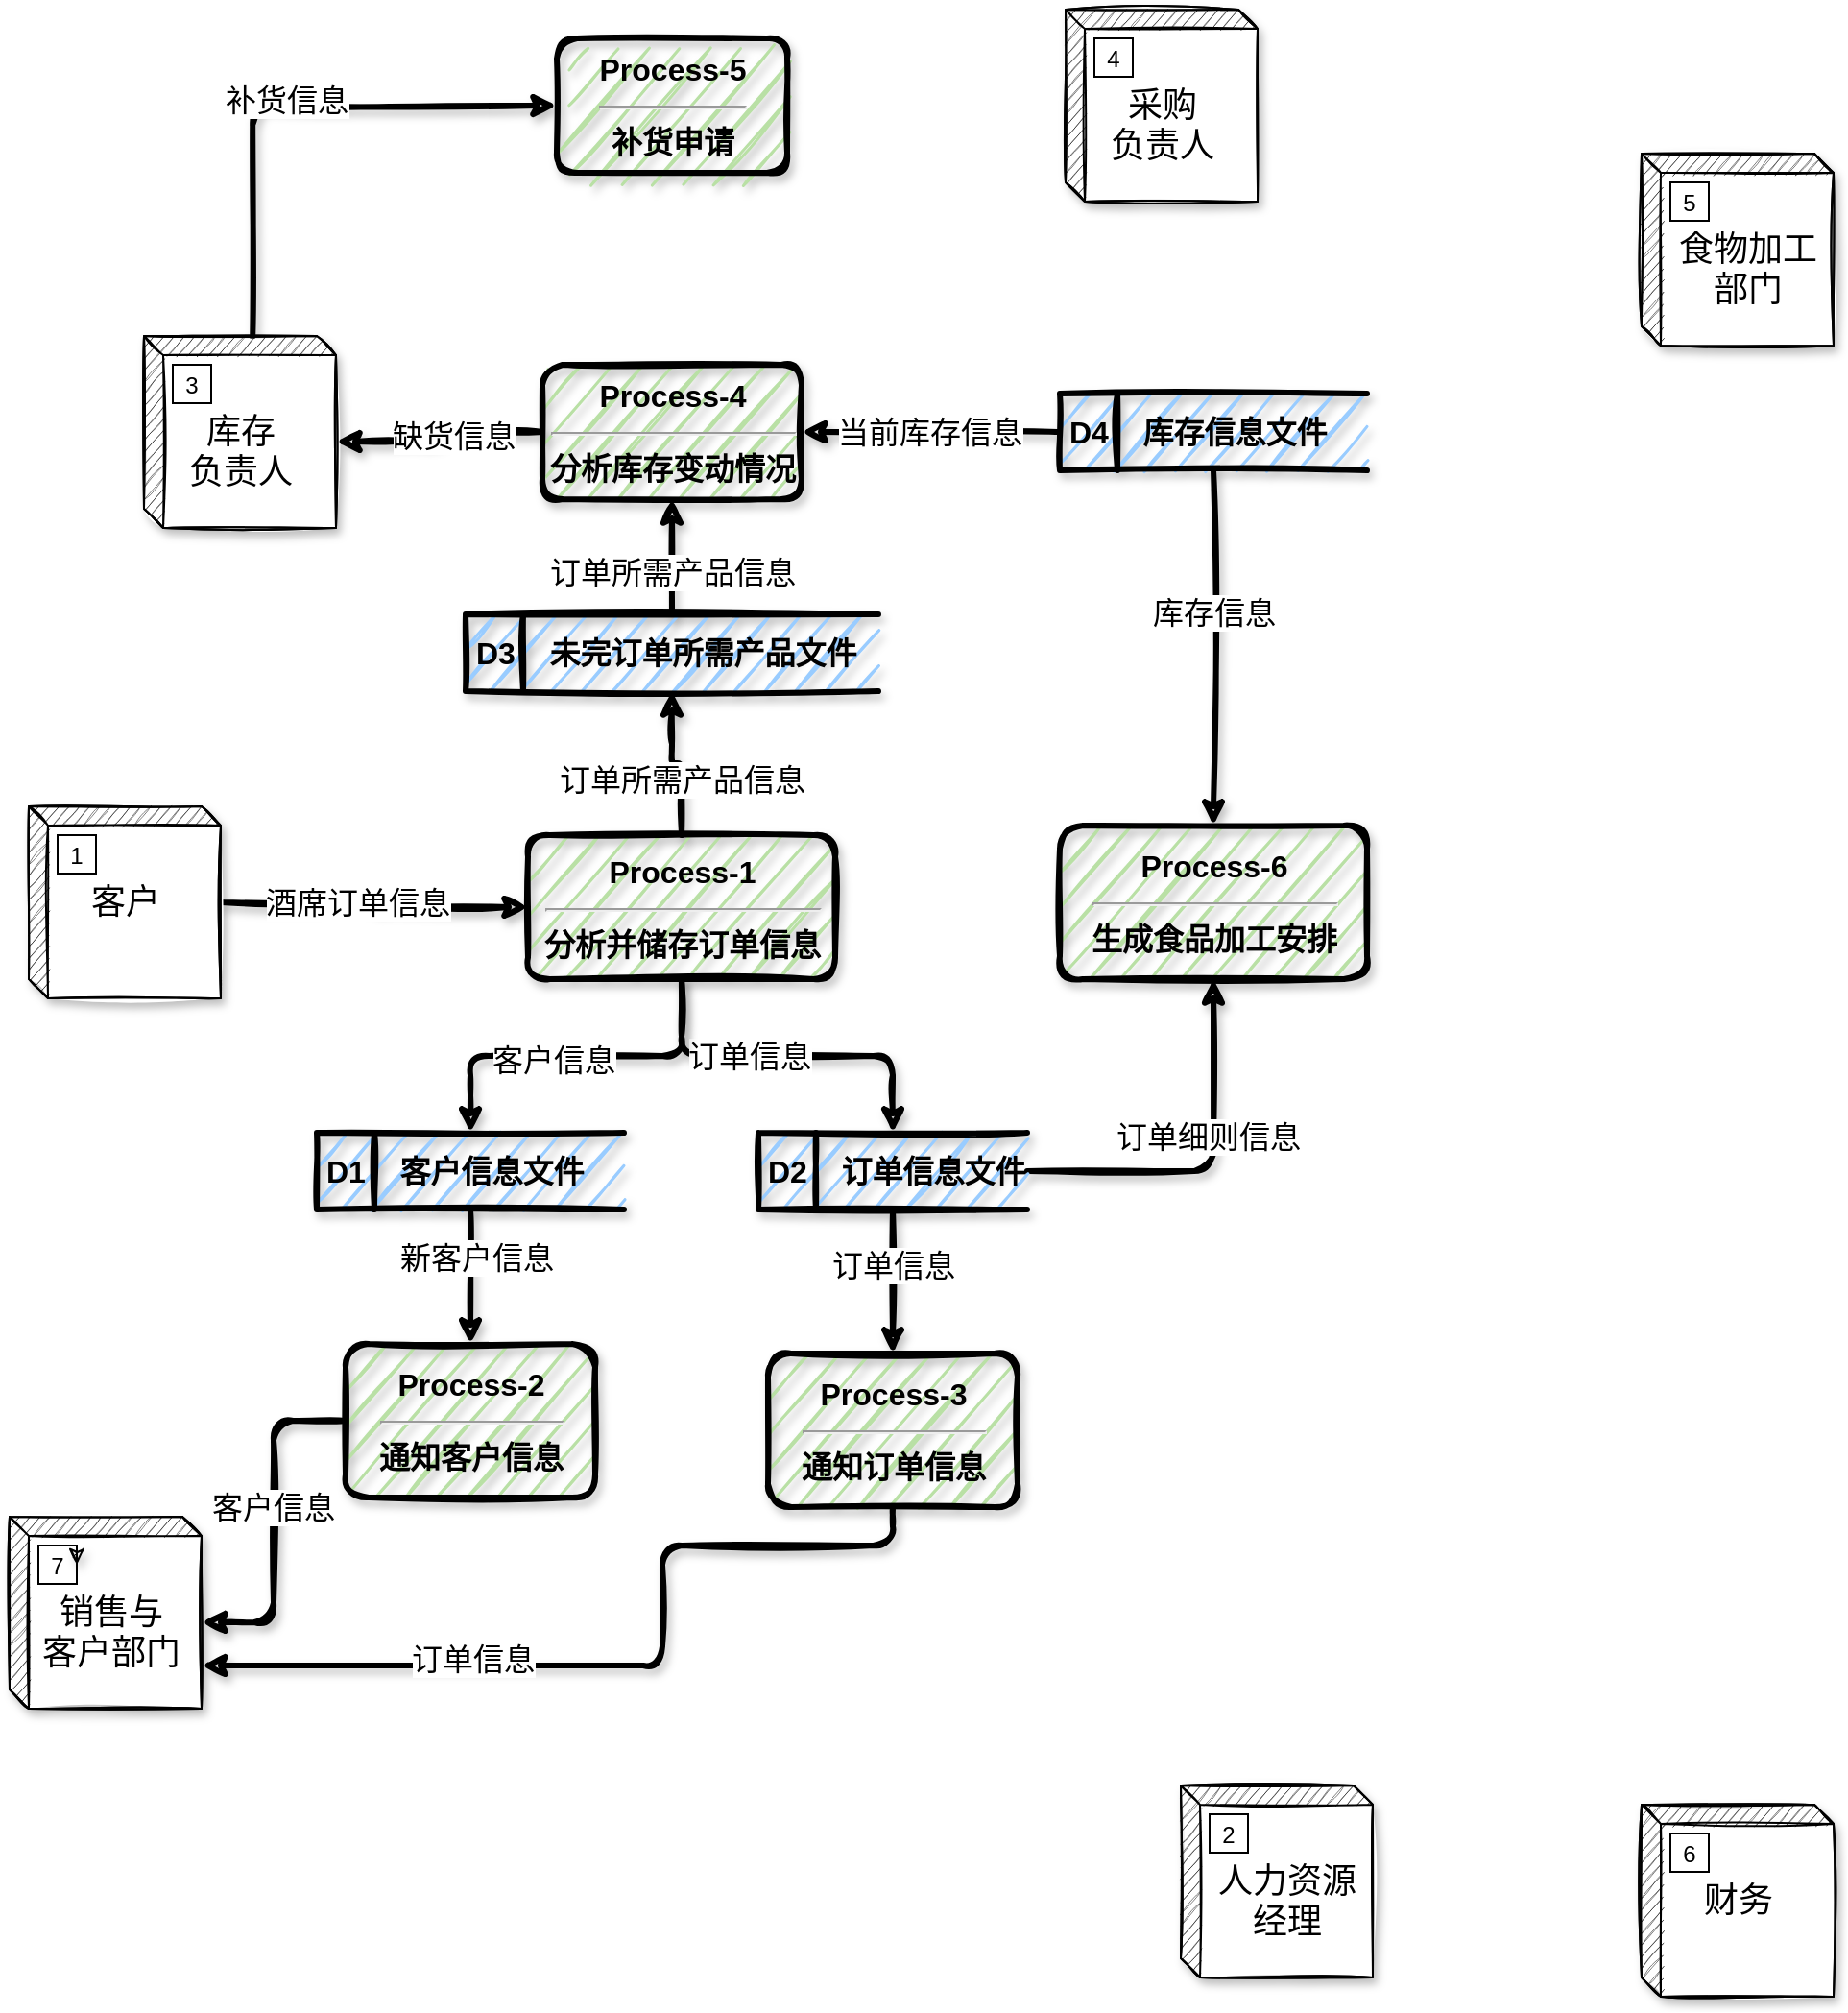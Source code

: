 <mxfile version="14.5.8" type="github">
  <diagram id="C5RBs43oDa-KdzZeNtuy" name="Page-1">
    <mxGraphModel dx="1992" dy="1814" grid="1" gridSize="10" guides="1" tooltips="1" connect="1" arrows="1" fold="1" page="1" pageScale="1" pageWidth="827" pageHeight="1169" math="0" shadow="0">
      <root>
        <mxCell id="WIyWlLk6GJQsqaUBKTNV-0" />
        <mxCell id="WIyWlLk6GJQsqaUBKTNV-1" parent="WIyWlLk6GJQsqaUBKTNV-0" />
        <mxCell id="mS8Wi9VP1vNNWBXcDTI1-18" style="edgeStyle=orthogonalEdgeStyle;rounded=1;orthogonalLoop=1;jettySize=auto;html=1;entryX=0;entryY=0.5;entryDx=0;entryDy=0;sketch=1;shadow=1;strokeWidth=3;" parent="WIyWlLk6GJQsqaUBKTNV-1" source="mS8Wi9VP1vNNWBXcDTI1-2" target="mS8Wi9VP1vNNWBXcDTI1-17" edge="1">
          <mxGeometry relative="1" as="geometry" />
        </mxCell>
        <mxCell id="mS8Wi9VP1vNNWBXcDTI1-19" value="&lt;font style=&quot;font-size: 16px&quot;&gt;酒席订单信息&lt;/font&gt;" style="edgeLabel;html=1;align=center;verticalAlign=middle;resizable=0;points=[];" parent="mS8Wi9VP1vNNWBXcDTI1-18" vertex="1" connectable="0">
          <mxGeometry x="-0.26" y="-1" relative="1" as="geometry">
            <mxPoint x="11" y="-1" as="offset" />
          </mxGeometry>
        </mxCell>
        <mxCell id="mS8Wi9VP1vNNWBXcDTI1-2" value="&lt;p&gt;&lt;span style=&quot;font-size: 18px ; font-family: &amp;#34;comic sans ms&amp;#34;&quot;&gt;客户&lt;/span&gt;&lt;br&gt;&lt;/p&gt;" style="html=1;dashed=0;whitespace=wrap;shape=mxgraph.dfd.externalEntity;sketch=1;shadow=1;" parent="WIyWlLk6GJQsqaUBKTNV-1" vertex="1">
          <mxGeometry x="-60" y="40" width="100" height="100" as="geometry" />
        </mxCell>
        <mxCell id="mS8Wi9VP1vNNWBXcDTI1-3" value="1" style="autosize=1;part=1;resizable=0;strokeColor=inherit;fillColor=inherit;gradientColor=inherit;" parent="mS8Wi9VP1vNNWBXcDTI1-2" vertex="1">
          <mxGeometry width="20" height="20" relative="1" as="geometry">
            <mxPoint x="15" y="15" as="offset" />
          </mxGeometry>
        </mxCell>
        <mxCell id="mS8Wi9VP1vNNWBXcDTI1-56" style="edgeStyle=orthogonalEdgeStyle;sketch=1;orthogonalLoop=1;jettySize=auto;html=1;entryX=0;entryY=0.5;entryDx=0;entryDy=0;shadow=1;strokeWidth=3;exitX=0.566;exitY=0.006;exitDx=0;exitDy=0;exitPerimeter=0;" parent="WIyWlLk6GJQsqaUBKTNV-1" source="mS8Wi9VP1vNNWBXcDTI1-4" target="mS8Wi9VP1vNNWBXcDTI1-55" edge="1">
          <mxGeometry relative="1" as="geometry" />
        </mxCell>
        <mxCell id="mS8Wi9VP1vNNWBXcDTI1-57" value="&lt;font style=&quot;font-size: 16px&quot;&gt;补货信息&lt;/font&gt;" style="edgeLabel;html=1;align=center;verticalAlign=middle;resizable=0;points=[];" parent="mS8Wi9VP1vNNWBXcDTI1-56" vertex="1" connectable="0">
          <mxGeometry x="-0.014" y="3" relative="1" as="geometry">
            <mxPoint as="offset" />
          </mxGeometry>
        </mxCell>
        <mxCell id="mS8Wi9VP1vNNWBXcDTI1-4" value="&lt;font style=&quot;font-size: 18px&quot;&gt;&lt;br&gt;库存&lt;br&gt;负责人&lt;/font&gt;" style="html=1;dashed=0;whitespace=wrap;shape=mxgraph.dfd.externalEntity;sketch=1;shadow=1;" parent="WIyWlLk6GJQsqaUBKTNV-1" vertex="1">
          <mxGeometry y="-205" width="100" height="100" as="geometry" />
        </mxCell>
        <mxCell id="mS8Wi9VP1vNNWBXcDTI1-5" value="3" style="autosize=1;part=1;resizable=0;strokeColor=inherit;fillColor=inherit;gradientColor=inherit;" parent="mS8Wi9VP1vNNWBXcDTI1-4" vertex="1">
          <mxGeometry width="20" height="20" relative="1" as="geometry">
            <mxPoint x="15" y="15" as="offset" />
          </mxGeometry>
        </mxCell>
        <mxCell id="mS8Wi9VP1vNNWBXcDTI1-6" value="&lt;font style=&quot;font-size: 18px&quot;&gt;&lt;br&gt;采购&lt;br&gt;负责人&lt;/font&gt;" style="html=1;dashed=0;whitespace=wrap;shape=mxgraph.dfd.externalEntity;sketch=1;shadow=1;" parent="WIyWlLk6GJQsqaUBKTNV-1" vertex="1">
          <mxGeometry x="480" y="-375" width="100" height="100" as="geometry" />
        </mxCell>
        <mxCell id="mS8Wi9VP1vNNWBXcDTI1-7" value="4" style="autosize=1;part=1;resizable=0;strokeColor=inherit;fillColor=inherit;gradientColor=inherit;" parent="mS8Wi9VP1vNNWBXcDTI1-6" vertex="1">
          <mxGeometry width="20" height="20" relative="1" as="geometry">
            <mxPoint x="15" y="15" as="offset" />
          </mxGeometry>
        </mxCell>
        <mxCell id="mS8Wi9VP1vNNWBXcDTI1-8" value="&lt;font style=&quot;font-size: 18px&quot;&gt;&lt;br&gt;&amp;nbsp; 食物加工&lt;br&gt;&amp;nbsp; 部门&lt;/font&gt;" style="html=1;dashed=0;whitespace=wrap;shape=mxgraph.dfd.externalEntity;sketch=1;shadow=1;" parent="WIyWlLk6GJQsqaUBKTNV-1" vertex="1">
          <mxGeometry x="780" y="-300" width="100" height="100" as="geometry" />
        </mxCell>
        <mxCell id="mS8Wi9VP1vNNWBXcDTI1-9" value="5" style="autosize=1;part=1;resizable=0;strokeColor=inherit;fillColor=inherit;gradientColor=inherit;" parent="mS8Wi9VP1vNNWBXcDTI1-8" vertex="1">
          <mxGeometry width="20" height="20" relative="1" as="geometry">
            <mxPoint x="15" y="15" as="offset" />
          </mxGeometry>
        </mxCell>
        <mxCell id="mS8Wi9VP1vNNWBXcDTI1-10" value="&lt;font style=&quot;font-size: 18px&quot;&gt;财务&lt;/font&gt;" style="html=1;dashed=0;whitespace=wrap;shape=mxgraph.dfd.externalEntity;fontSize=14;shadow=1;sketch=1;" parent="WIyWlLk6GJQsqaUBKTNV-1" vertex="1">
          <mxGeometry x="780" y="560" width="100" height="100" as="geometry" />
        </mxCell>
        <mxCell id="mS8Wi9VP1vNNWBXcDTI1-11" value="6" style="autosize=1;part=1;resizable=0;strokeColor=inherit;fillColor=inherit;gradientColor=inherit;" parent="mS8Wi9VP1vNNWBXcDTI1-10" vertex="1">
          <mxGeometry width="20" height="20" relative="1" as="geometry">
            <mxPoint x="15" y="15" as="offset" />
          </mxGeometry>
        </mxCell>
        <mxCell id="mS8Wi9VP1vNNWBXcDTI1-12" value="&lt;font style=&quot;font-size: 18px&quot;&gt;&lt;br&gt;&amp;nbsp; 人力资源&lt;br&gt;&amp;nbsp; 经理&lt;/font&gt;" style="html=1;dashed=0;whitespace=wrap;shape=mxgraph.dfd.externalEntity;sketch=1;shadow=1;" parent="WIyWlLk6GJQsqaUBKTNV-1" vertex="1">
          <mxGeometry x="540" y="550" width="100" height="100" as="geometry" />
        </mxCell>
        <mxCell id="mS8Wi9VP1vNNWBXcDTI1-13" value="2" style="autosize=1;part=1;resizable=0;strokeColor=inherit;fillColor=inherit;gradientColor=inherit;" parent="mS8Wi9VP1vNNWBXcDTI1-12" vertex="1">
          <mxGeometry width="20" height="20" relative="1" as="geometry">
            <mxPoint x="15" y="15" as="offset" />
          </mxGeometry>
        </mxCell>
        <mxCell id="mS8Wi9VP1vNNWBXcDTI1-14" value="&lt;font style=&quot;font-size: 18px&quot;&gt;&lt;br&gt;&amp;nbsp;销售与&lt;br&gt;&amp;nbsp;客户部门&lt;/font&gt;" style="html=1;dashed=0;whitespace=wrap;shape=mxgraph.dfd.externalEntity;shadow=1;sketch=1;fontSize=14;" parent="WIyWlLk6GJQsqaUBKTNV-1" vertex="1">
          <mxGeometry x="-70" y="410" width="100" height="100" as="geometry" />
        </mxCell>
        <mxCell id="mS8Wi9VP1vNNWBXcDTI1-15" value="7" style="autosize=1;part=1;resizable=0;strokeColor=inherit;fillColor=inherit;gradientColor=inherit;" parent="mS8Wi9VP1vNNWBXcDTI1-14" vertex="1">
          <mxGeometry width="20" height="20" relative="1" as="geometry">
            <mxPoint x="15" y="15" as="offset" />
          </mxGeometry>
        </mxCell>
        <mxCell id="mS8Wi9VP1vNNWBXcDTI1-16" style="edgeStyle=orthogonalEdgeStyle;rounded=0;sketch=1;orthogonalLoop=1;jettySize=auto;html=1;exitX=1;exitY=0.25;exitDx=0;exitDy=0;entryX=1;entryY=0.5;entryDx=0;entryDy=0;shadow=1;fontSize=14;" parent="mS8Wi9VP1vNNWBXcDTI1-14" source="mS8Wi9VP1vNNWBXcDTI1-15" target="mS8Wi9VP1vNNWBXcDTI1-15" edge="1">
          <mxGeometry relative="1" as="geometry" />
        </mxCell>
        <mxCell id="mS8Wi9VP1vNNWBXcDTI1-22" style="edgeStyle=orthogonalEdgeStyle;sketch=1;orthogonalLoop=1;jettySize=auto;html=1;shadow=1;strokeWidth=3;" parent="WIyWlLk6GJQsqaUBKTNV-1" source="mS8Wi9VP1vNNWBXcDTI1-17" target="mS8Wi9VP1vNNWBXcDTI1-21" edge="1">
          <mxGeometry relative="1" as="geometry" />
        </mxCell>
        <mxCell id="mS8Wi9VP1vNNWBXcDTI1-23" value="&lt;font style=&quot;font-size: 16px&quot;&gt;订单信息&lt;/font&gt;" style="edgeLabel;html=1;align=center;verticalAlign=middle;resizable=0;points=[];" parent="mS8Wi9VP1vNNWBXcDTI1-22" vertex="1" connectable="0">
          <mxGeometry x="-0.21" relative="1" as="geometry">
            <mxPoint as="offset" />
          </mxGeometry>
        </mxCell>
        <mxCell id="mS8Wi9VP1vNNWBXcDTI1-25" style="edgeStyle=orthogonalEdgeStyle;sketch=1;orthogonalLoop=1;jettySize=auto;html=1;shadow=1;strokeWidth=3;" parent="WIyWlLk6GJQsqaUBKTNV-1" source="mS8Wi9VP1vNNWBXcDTI1-17" target="mS8Wi9VP1vNNWBXcDTI1-24" edge="1">
          <mxGeometry relative="1" as="geometry" />
        </mxCell>
        <mxCell id="mS8Wi9VP1vNNWBXcDTI1-26" value="&lt;font style=&quot;font-size: 16px&quot;&gt;客户信息&lt;/font&gt;" style="edgeLabel;html=1;align=center;verticalAlign=middle;resizable=0;points=[];" parent="mS8Wi9VP1vNNWBXcDTI1-25" vertex="1" connectable="0">
          <mxGeometry x="0.133" y="2" relative="1" as="geometry">
            <mxPoint as="offset" />
          </mxGeometry>
        </mxCell>
        <mxCell id="mS8Wi9VP1vNNWBXcDTI1-43" style="edgeStyle=orthogonalEdgeStyle;sketch=1;orthogonalLoop=1;jettySize=auto;html=1;shadow=1;strokeWidth=3;" parent="WIyWlLk6GJQsqaUBKTNV-1" source="mS8Wi9VP1vNNWBXcDTI1-17" target="mS8Wi9VP1vNNWBXcDTI1-41" edge="1">
          <mxGeometry relative="1" as="geometry" />
        </mxCell>
        <mxCell id="mS8Wi9VP1vNNWBXcDTI1-44" value="&lt;font style=&quot;font-size: 16px&quot;&gt;订单所需产品信息&lt;/font&gt;" style="edgeLabel;html=1;align=center;verticalAlign=middle;resizable=0;points=[];" parent="mS8Wi9VP1vNNWBXcDTI1-43" vertex="1" connectable="0">
          <mxGeometry x="-0.277" relative="1" as="geometry">
            <mxPoint as="offset" />
          </mxGeometry>
        </mxCell>
        <mxCell id="mS8Wi9VP1vNNWBXcDTI1-17" value="&lt;div style=&quot;font-size: 16px&quot;&gt;&lt;b&gt;&lt;font style=&quot;font-size: 16px&quot;&gt;Process-1&lt;/font&gt;&lt;/b&gt;&lt;/div&gt;&lt;hr style=&quot;font-size: 16px&quot;&gt;&lt;b style=&quot;font-size: 16px&quot;&gt;&lt;font style=&quot;font-size: 16px&quot;&gt;分析并储存订单信息&lt;/font&gt;&lt;/b&gt;" style="html=1;dashed=0;whitespace=wrap;rounded=1;shadow=1;sketch=1;strokeColor=#000000;strokeWidth=3;fillColor=#B9E0A5;overflow=visible;" parent="WIyWlLk6GJQsqaUBKTNV-1" vertex="1">
          <mxGeometry x="200" y="55" width="160" height="75" as="geometry" />
        </mxCell>
        <mxCell id="mS8Wi9VP1vNNWBXcDTI1-35" style="edgeStyle=orthogonalEdgeStyle;sketch=1;orthogonalLoop=1;jettySize=auto;html=1;entryX=0.5;entryY=0;entryDx=0;entryDy=0;shadow=1;strokeWidth=3;" parent="WIyWlLk6GJQsqaUBKTNV-1" source="mS8Wi9VP1vNNWBXcDTI1-21" target="mS8Wi9VP1vNNWBXcDTI1-34" edge="1">
          <mxGeometry relative="1" as="geometry" />
        </mxCell>
        <mxCell id="mS8Wi9VP1vNNWBXcDTI1-36" value="&lt;font style=&quot;font-size: 16px&quot;&gt;订单信息&lt;/font&gt;" style="edgeLabel;html=1;align=center;verticalAlign=middle;resizable=0;points=[];" parent="mS8Wi9VP1vNNWBXcDTI1-35" vertex="1" connectable="0">
          <mxGeometry x="-0.242" relative="1" as="geometry">
            <mxPoint as="offset" />
          </mxGeometry>
        </mxCell>
        <mxCell id="mS8Wi9VP1vNNWBXcDTI1-61" style="edgeStyle=orthogonalEdgeStyle;sketch=1;orthogonalLoop=1;jettySize=auto;html=1;entryX=0.5;entryY=1;entryDx=0;entryDy=0;shadow=1;strokeWidth=3;exitX=1;exitY=0.5;exitDx=0;exitDy=0;" parent="WIyWlLk6GJQsqaUBKTNV-1" source="mS8Wi9VP1vNNWBXcDTI1-21" target="mS8Wi9VP1vNNWBXcDTI1-58" edge="1">
          <mxGeometry relative="1" as="geometry" />
        </mxCell>
        <mxCell id="mS8Wi9VP1vNNWBXcDTI1-62" value="&lt;font style=&quot;font-size: 16px&quot;&gt;订单细则信息&lt;/font&gt;" style="edgeLabel;html=1;align=center;verticalAlign=middle;resizable=0;points=[];" parent="mS8Wi9VP1vNNWBXcDTI1-61" vertex="1" connectable="0">
          <mxGeometry x="0.172" y="3" relative="1" as="geometry">
            <mxPoint as="offset" />
          </mxGeometry>
        </mxCell>
        <mxCell id="mS8Wi9VP1vNNWBXcDTI1-21" value="&lt;font size=&quot;1&quot;&gt;&lt;b style=&quot;font-size: 16px&quot;&gt;D2&amp;nbsp; &amp;nbsp; 订单信息文件&lt;/b&gt;&lt;/font&gt;" style="html=1;dashed=0;whitespace=wrap;shape=mxgraph.dfd.dataStoreID;align=left;spacingLeft=3;points=[[0,0],[0.5,0],[1,0],[0,0.5],[1,0.5],[0,1],[0.5,1],[1,1]];rounded=1;shadow=1;sketch=1;strokeWidth=3;fillColor=#99CCFF;" parent="WIyWlLk6GJQsqaUBKTNV-1" vertex="1">
          <mxGeometry x="320" y="210" width="140" height="40" as="geometry" />
        </mxCell>
        <mxCell id="mS8Wi9VP1vNNWBXcDTI1-28" style="edgeStyle=orthogonalEdgeStyle;sketch=1;orthogonalLoop=1;jettySize=auto;html=1;entryX=0.5;entryY=0;entryDx=0;entryDy=0;shadow=1;strokeWidth=3;" parent="WIyWlLk6GJQsqaUBKTNV-1" source="mS8Wi9VP1vNNWBXcDTI1-24" target="mS8Wi9VP1vNNWBXcDTI1-27" edge="1">
          <mxGeometry relative="1" as="geometry" />
        </mxCell>
        <mxCell id="mS8Wi9VP1vNNWBXcDTI1-29" value="&lt;font style=&quot;font-size: 16px&quot;&gt;新客户信息&lt;/font&gt;" style="edgeLabel;html=1;align=center;verticalAlign=middle;resizable=0;points=[];" parent="mS8Wi9VP1vNNWBXcDTI1-28" vertex="1" connectable="0">
          <mxGeometry x="-0.293" y="3" relative="1" as="geometry">
            <mxPoint as="offset" />
          </mxGeometry>
        </mxCell>
        <mxCell id="mS8Wi9VP1vNNWBXcDTI1-24" value="&lt;b&gt;&lt;font style=&quot;font-size: 16px&quot;&gt;D1&amp;nbsp; &amp;nbsp; 客户信息文件&lt;/font&gt;&lt;/b&gt;" style="html=1;dashed=0;whitespace=wrap;shape=mxgraph.dfd.dataStoreID;align=left;spacingLeft=3;points=[[0,0],[0.5,0],[1,0],[0,0.5],[1,0.5],[0,1],[0.5,1],[1,1]];rounded=1;shadow=1;sketch=1;strokeWidth=3;fillColor=#99CCFF;" parent="WIyWlLk6GJQsqaUBKTNV-1" vertex="1">
          <mxGeometry x="90" y="210" width="160" height="40" as="geometry" />
        </mxCell>
        <mxCell id="mS8Wi9VP1vNNWBXcDTI1-30" style="edgeStyle=orthogonalEdgeStyle;sketch=1;orthogonalLoop=1;jettySize=auto;html=1;entryX=0;entryY=0;entryDx=100;entryDy=55;entryPerimeter=0;shadow=1;strokeWidth=3;" parent="WIyWlLk6GJQsqaUBKTNV-1" source="mS8Wi9VP1vNNWBXcDTI1-27" target="mS8Wi9VP1vNNWBXcDTI1-14" edge="1">
          <mxGeometry relative="1" as="geometry" />
        </mxCell>
        <mxCell id="mS8Wi9VP1vNNWBXcDTI1-31" value="&lt;font style=&quot;font-size: 16px&quot;&gt;客户信息&lt;/font&gt;" style="edgeLabel;html=1;align=center;verticalAlign=middle;resizable=0;points=[];" parent="mS8Wi9VP1vNNWBXcDTI1-30" vertex="1" connectable="0">
          <mxGeometry x="0.31" y="-1" relative="1" as="geometry">
            <mxPoint y="-36" as="offset" />
          </mxGeometry>
        </mxCell>
        <mxCell id="mS8Wi9VP1vNNWBXcDTI1-27" value="&lt;b style=&quot;font-size: 16px&quot;&gt;&lt;font style=&quot;font-size: 16px&quot;&gt;Process-2&lt;/font&gt;&lt;/b&gt;&lt;hr style=&quot;font-size: 16px&quot;&gt;&lt;b style=&quot;font-size: 16px&quot;&gt;&lt;font style=&quot;font-size: 16px&quot;&gt;通知客户信息&lt;/font&gt;&lt;/b&gt;" style="html=1;dashed=0;whitespace=wrap;rounded=1;shadow=1;sketch=1;strokeWidth=3;fillColor=#B9E0A5;align=center;" parent="WIyWlLk6GJQsqaUBKTNV-1" vertex="1">
          <mxGeometry x="105" y="320" width="130" height="80" as="geometry" />
        </mxCell>
        <mxCell id="mS8Wi9VP1vNNWBXcDTI1-37" style="edgeStyle=orthogonalEdgeStyle;sketch=1;orthogonalLoop=1;jettySize=auto;html=1;entryX=0;entryY=0;entryDx=100;entryDy=77.5;entryPerimeter=0;shadow=1;strokeWidth=3;" parent="WIyWlLk6GJQsqaUBKTNV-1" source="mS8Wi9VP1vNNWBXcDTI1-34" target="mS8Wi9VP1vNNWBXcDTI1-14" edge="1">
          <mxGeometry relative="1" as="geometry">
            <Array as="points">
              <mxPoint x="390" y="425" />
              <mxPoint x="270" y="425" />
              <mxPoint x="270" y="488" />
            </Array>
          </mxGeometry>
        </mxCell>
        <mxCell id="mS8Wi9VP1vNNWBXcDTI1-38" value="&lt;font style=&quot;font-size: 16px&quot;&gt;订单信息&lt;/font&gt;" style="edgeLabel;html=1;align=center;verticalAlign=middle;resizable=0;points=[];" parent="mS8Wi9VP1vNNWBXcDTI1-37" vertex="1" connectable="0">
          <mxGeometry x="0.364" y="-4" relative="1" as="geometry">
            <mxPoint as="offset" />
          </mxGeometry>
        </mxCell>
        <mxCell id="mS8Wi9VP1vNNWBXcDTI1-34" value="&lt;div style=&quot;font-size: 16px&quot;&gt;&lt;b&gt;&lt;font style=&quot;font-size: 16px&quot;&gt;Process-3&lt;/font&gt;&lt;/b&gt;&lt;/div&gt;&lt;hr style=&quot;font-size: 16px&quot;&gt;&lt;b style=&quot;font-size: 16px&quot;&gt;&lt;font style=&quot;font-size: 16px&quot;&gt;通知订单信息&lt;/font&gt;&lt;/b&gt;" style="html=1;dashed=0;whitespace=wrap;rounded=1;shadow=1;sketch=1;strokeWidth=3;fillColor=#B9E0A5;align=center;" parent="WIyWlLk6GJQsqaUBKTNV-1" vertex="1">
          <mxGeometry x="325" y="325" width="130" height="80" as="geometry" />
        </mxCell>
        <mxCell id="mS8Wi9VP1vNNWBXcDTI1-46" style="edgeStyle=orthogonalEdgeStyle;sketch=1;orthogonalLoop=1;jettySize=auto;html=1;entryX=0.5;entryY=1;entryDx=0;entryDy=0;shadow=1;strokeWidth=3;" parent="WIyWlLk6GJQsqaUBKTNV-1" source="mS8Wi9VP1vNNWBXcDTI1-41" target="mS8Wi9VP1vNNWBXcDTI1-45" edge="1">
          <mxGeometry relative="1" as="geometry" />
        </mxCell>
        <mxCell id="mS8Wi9VP1vNNWBXcDTI1-54" value="&lt;font style=&quot;font-size: 16px&quot;&gt;订单所需产品信息&lt;/font&gt;" style="edgeLabel;html=1;align=center;verticalAlign=middle;resizable=0;points=[];" parent="mS8Wi9VP1vNNWBXcDTI1-46" vertex="1" connectable="0">
          <mxGeometry x="-0.272" relative="1" as="geometry">
            <mxPoint as="offset" />
          </mxGeometry>
        </mxCell>
        <mxCell id="mS8Wi9VP1vNNWBXcDTI1-41" value="&lt;b&gt;&lt;font style=&quot;font-size: 16px&quot;&gt;D3&amp;nbsp; &amp;nbsp; 未完订单所需产品文件&lt;/font&gt;&lt;/b&gt;" style="html=1;dashed=0;whitespace=wrap;shape=mxgraph.dfd.dataStoreID;align=left;spacingLeft=3;points=[[0,0],[0.5,0],[1,0],[0,0.5],[1,0.5],[0,1],[0.5,1],[1,1]];rounded=1;shadow=1;sketch=1;strokeWidth=3;fillColor=#99CCFF;" parent="WIyWlLk6GJQsqaUBKTNV-1" vertex="1">
          <mxGeometry x="167.5" y="-60" width="215" height="40" as="geometry" />
        </mxCell>
        <mxCell id="mS8Wi9VP1vNNWBXcDTI1-52" style="edgeStyle=orthogonalEdgeStyle;sketch=1;orthogonalLoop=1;jettySize=auto;html=1;entryX=0;entryY=0;entryDx=100;entryDy=55;entryPerimeter=0;shadow=1;strokeWidth=3;" parent="WIyWlLk6GJQsqaUBKTNV-1" source="mS8Wi9VP1vNNWBXcDTI1-45" target="mS8Wi9VP1vNNWBXcDTI1-4" edge="1">
          <mxGeometry relative="1" as="geometry" />
        </mxCell>
        <mxCell id="mS8Wi9VP1vNNWBXcDTI1-53" value="&lt;font style=&quot;font-size: 16px&quot;&gt;缺货信息&lt;/font&gt;" style="edgeLabel;html=1;align=center;verticalAlign=middle;resizable=0;points=[];" parent="mS8Wi9VP1vNNWBXcDTI1-52" vertex="1" connectable="0">
          <mxGeometry x="-0.172" y="2" relative="1" as="geometry">
            <mxPoint as="offset" />
          </mxGeometry>
        </mxCell>
        <mxCell id="mS8Wi9VP1vNNWBXcDTI1-45" value="&lt;b style=&quot;font-size: 16px&quot;&gt;&lt;font style=&quot;font-size: 16px&quot;&gt;Process-4&lt;/font&gt;&lt;/b&gt;&lt;hr style=&quot;font-size: 16px&quot;&gt;&lt;b style=&quot;font-size: 16px&quot;&gt;&lt;font style=&quot;font-size: 16px&quot;&gt;分析库存变动情况&lt;/font&gt;&lt;/b&gt;" style="html=1;dashed=0;whitespace=wrap;rounded=1;shadow=1;sketch=1;strokeWidth=3;fillColor=#B9E0A5;align=center;" parent="WIyWlLk6GJQsqaUBKTNV-1" vertex="1">
          <mxGeometry x="207.5" y="-190" width="135" height="70" as="geometry" />
        </mxCell>
        <mxCell id="mS8Wi9VP1vNNWBXcDTI1-49" style="edgeStyle=orthogonalEdgeStyle;sketch=1;orthogonalLoop=1;jettySize=auto;html=1;entryX=1;entryY=0.5;entryDx=0;entryDy=0;shadow=1;strokeWidth=3;exitX=0;exitY=0.5;exitDx=0;exitDy=0;" parent="WIyWlLk6GJQsqaUBKTNV-1" source="mS8Wi9VP1vNNWBXcDTI1-48" target="mS8Wi9VP1vNNWBXcDTI1-45" edge="1">
          <mxGeometry relative="1" as="geometry">
            <Array as="points">
              <mxPoint x="420" y="-155" />
              <mxPoint x="420" y="-155" />
            </Array>
          </mxGeometry>
        </mxCell>
        <mxCell id="mS8Wi9VP1vNNWBXcDTI1-50" value="&lt;font style=&quot;font-size: 16px&quot;&gt;当前库存信息&lt;/font&gt;" style="edgeLabel;html=1;align=center;verticalAlign=middle;resizable=0;points=[];" parent="mS8Wi9VP1vNNWBXcDTI1-49" vertex="1" connectable="0">
          <mxGeometry x="0.178" relative="1" as="geometry">
            <mxPoint x="11" as="offset" />
          </mxGeometry>
        </mxCell>
        <mxCell id="mS8Wi9VP1vNNWBXcDTI1-59" style="edgeStyle=orthogonalEdgeStyle;sketch=1;orthogonalLoop=1;jettySize=auto;html=1;entryX=0.5;entryY=0;entryDx=0;entryDy=0;shadow=1;strokeWidth=3;" parent="WIyWlLk6GJQsqaUBKTNV-1" source="mS8Wi9VP1vNNWBXcDTI1-48" target="mS8Wi9VP1vNNWBXcDTI1-58" edge="1">
          <mxGeometry relative="1" as="geometry" />
        </mxCell>
        <mxCell id="mS8Wi9VP1vNNWBXcDTI1-60" value="&lt;font style=&quot;font-size: 16px&quot;&gt;库存信息&lt;/font&gt;" style="edgeLabel;html=1;align=center;verticalAlign=middle;resizable=0;points=[];" parent="mS8Wi9VP1vNNWBXcDTI1-59" vertex="1" connectable="0">
          <mxGeometry x="-0.198" relative="1" as="geometry">
            <mxPoint as="offset" />
          </mxGeometry>
        </mxCell>
        <mxCell id="mS8Wi9VP1vNNWBXcDTI1-48" value="&lt;b&gt;&lt;font style=&quot;font-size: 16px&quot;&gt;D4&amp;nbsp; &amp;nbsp; 库存信息文件&lt;/font&gt;&lt;/b&gt;" style="html=1;dashed=0;whitespace=wrap;shape=mxgraph.dfd.dataStoreID;align=left;spacingLeft=3;points=[[0,0],[0.5,0],[1,0],[0,0.5],[1,0.5],[0,1],[0.5,1],[1,1]];rounded=1;shadow=1;sketch=1;strokeWidth=3;fillColor=#99CCFF;" parent="WIyWlLk6GJQsqaUBKTNV-1" vertex="1">
          <mxGeometry x="477" y="-175" width="160" height="40" as="geometry" />
        </mxCell>
        <mxCell id="mS8Wi9VP1vNNWBXcDTI1-55" value="&lt;font style=&quot;font-size: 16px&quot;&gt;&lt;b&gt;Process-5&lt;/b&gt;&lt;/font&gt;&lt;hr style=&quot;font-size: 16px&quot;&gt;&lt;font style=&quot;font-size: 16px&quot;&gt;&lt;b&gt;补货申请&lt;/b&gt;&lt;/font&gt;" style="html=1;dashed=0;whitespace=wrap;rounded=1;shadow=1;sketch=1;strokeWidth=3;align=center;fillColor=#B9E0A5;" parent="WIyWlLk6GJQsqaUBKTNV-1" vertex="1">
          <mxGeometry x="215" y="-360" width="120" height="70" as="geometry" />
        </mxCell>
        <mxCell id="mS8Wi9VP1vNNWBXcDTI1-58" value="&lt;b style=&quot;font-size: 16px&quot;&gt;&lt;font style=&quot;font-size: 16px&quot;&gt;Process-6&lt;/font&gt;&lt;/b&gt;&lt;hr style=&quot;font-size: 16px&quot;&gt;&lt;b style=&quot;font-size: 16px&quot;&gt;&lt;font style=&quot;font-size: 16px&quot;&gt;生成食品加工安排&lt;/font&gt;&lt;/b&gt;" style="html=1;dashed=0;whitespace=wrap;rounded=1;shadow=1;sketch=1;strokeWidth=3;fillColor=#B9E0A5;align=center;" parent="WIyWlLk6GJQsqaUBKTNV-1" vertex="1">
          <mxGeometry x="477" y="50" width="160" height="80" as="geometry" />
        </mxCell>
      </root>
    </mxGraphModel>
  </diagram>
</mxfile>
